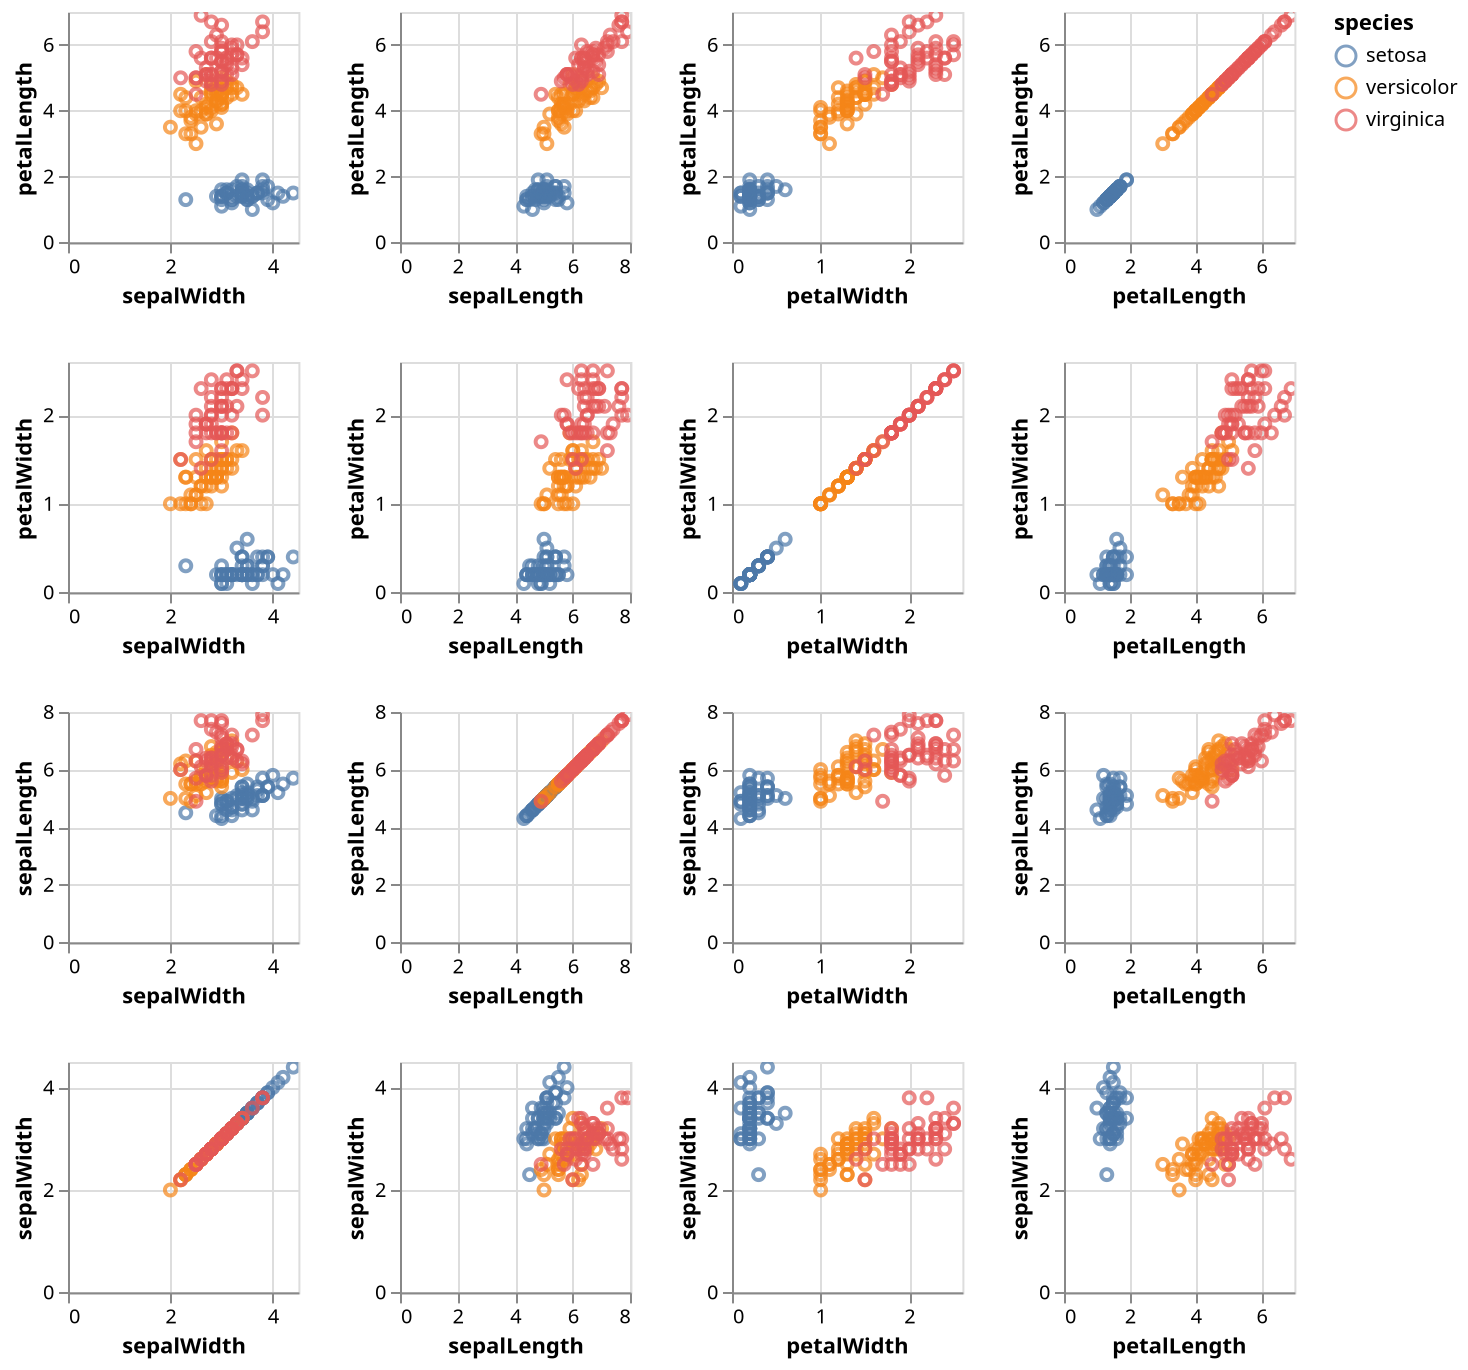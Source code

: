 {"$schema": "https://vega.github.io/schema/vega-lite/v2.json", "repeat": {"row": ["petalLength", "petalWidth", "sepalLength", "sepalWidth"], "column": ["sepalWidth", "sepalLength", "petalWidth", "petalLength"]}, "spec": {"mark": "point", "selection": {"brush": {"type": "interval", "resolve": "union", "on": "[mousedown[event.shiftKey], window:mouseup] > window:mousemove!", "translate": "[mousedown[event.shiftKey], window:mouseup] > window:mousemove!", "zoom": "wheel![event.shiftKey]"}, "grid": {"type": "interval", "resolve": "global", "bind": "scales", "translate": "[mousedown[!event.shiftKey], window:mouseup] > window:mousemove!", "zoom": "wheel![!event.shiftKey]"}}, "encoding": {"x": {"field": {"repeat": "column"}, "type": "quantitative"}, "y": {"field": {"repeat": "row"}, "type": "quantitative"}, "color": {"condition": {"selection": "brush", "field": "species", "type": "nominal"}, "value": "grey"}}, "width": 115.2, "height": 115.2}, "data": {"values": [{"petalLength": 1.4, "petalWidth": 0.2, "sepalLength": 5.1, "sepalWidth": 3.5, "species": "setosa"}, {"petalLength": 1.4, "petalWidth": 0.2, "sepalLength": 4.9, "sepalWidth": 3.0, "species": "setosa"}, {"petalLength": 1.3, "petalWidth": 0.2, "sepalLength": 4.7, "sepalWidth": 3.2, "species": "setosa"}, {"petalLength": 1.5, "petalWidth": 0.2, "sepalLength": 4.6, "sepalWidth": 3.1, "species": "setosa"}, {"petalLength": 1.4, "petalWidth": 0.2, "sepalLength": 5.0, "sepalWidth": 3.6, "species": "setosa"}, {"petalLength": 1.7000000000000002, "petalWidth": 0.4, "sepalLength": 5.4, "sepalWidth": 3.9, "species": "setosa"}, {"petalLength": 1.4, "petalWidth": 0.30000000000000004, "sepalLength": 4.6, "sepalWidth": 3.4, "species": "setosa"}, {"petalLength": 1.5, "petalWidth": 0.2, "sepalLength": 5.0, "sepalWidth": 3.4, "species": "setosa"}, {"petalLength": 1.4, "petalWidth": 0.2, "sepalLength": 4.4, "sepalWidth": 2.9, "species": "setosa"}, {"petalLength": 1.5, "petalWidth": 0.1, "sepalLength": 4.9, "sepalWidth": 3.1, "species": "setosa"}, {"petalLength": 1.5, "petalWidth": 0.2, "sepalLength": 5.4, "sepalWidth": 3.7, "species": "setosa"}, {"petalLength": 1.6, "petalWidth": 0.2, "sepalLength": 4.8, "sepalWidth": 3.4, "species": "setosa"}, {"petalLength": 1.4, "petalWidth": 0.1, "sepalLength": 4.8, "sepalWidth": 3.0, "species": "setosa"}, {"petalLength": 1.1, "petalWidth": 0.1, "sepalLength": 4.3, "sepalWidth": 3.0, "species": "setosa"}, {"petalLength": 1.2, "petalWidth": 0.2, "sepalLength": 5.8, "sepalWidth": 4.0, "species": "setosa"}, {"petalLength": 1.5, "petalWidth": 0.4, "sepalLength": 5.7, "sepalWidth": 4.4, "species": "setosa"}, {"petalLength": 1.3, "petalWidth": 0.4, "sepalLength": 5.4, "sepalWidth": 3.9, "species": "setosa"}, {"petalLength": 1.4, "petalWidth": 0.30000000000000004, "sepalLength": 5.1, "sepalWidth": 3.5, "species": "setosa"}, {"petalLength": 1.7000000000000002, "petalWidth": 0.30000000000000004, "sepalLength": 5.7, "sepalWidth": 3.8, "species": "setosa"}, {"petalLength": 1.5, "petalWidth": 0.30000000000000004, "sepalLength": 5.1, "sepalWidth": 3.8, "species": "setosa"}, {"petalLength": 1.7000000000000002, "petalWidth": 0.2, "sepalLength": 5.4, "sepalWidth": 3.4, "species": "setosa"}, {"petalLength": 1.5, "petalWidth": 0.4, "sepalLength": 5.1, "sepalWidth": 3.7, "species": "setosa"}, {"petalLength": 1.0, "petalWidth": 0.2, "sepalLength": 4.6, "sepalWidth": 3.6, "species": "setosa"}, {"petalLength": 1.7000000000000002, "petalWidth": 0.5, "sepalLength": 5.1, "sepalWidth": 3.3, "species": "setosa"}, {"petalLength": 1.9, "petalWidth": 0.2, "sepalLength": 4.8, "sepalWidth": 3.4, "species": "setosa"}, {"petalLength": 1.6, "petalWidth": 0.2, "sepalLength": 5.0, "sepalWidth": 3.0, "species": "setosa"}, {"petalLength": 1.6, "petalWidth": 0.4, "sepalLength": 5.0, "sepalWidth": 3.4, "species": "setosa"}, {"petalLength": 1.5, "petalWidth": 0.2, "sepalLength": 5.2, "sepalWidth": 3.5, "species": "setosa"}, {"petalLength": 1.4, "petalWidth": 0.2, "sepalLength": 5.2, "sepalWidth": 3.4, "species": "setosa"}, {"petalLength": 1.6, "petalWidth": 0.2, "sepalLength": 4.7, "sepalWidth": 3.2, "species": "setosa"}, {"petalLength": 1.6, "petalWidth": 0.2, "sepalLength": 4.8, "sepalWidth": 3.1, "species": "setosa"}, {"petalLength": 1.5, "petalWidth": 0.4, "sepalLength": 5.4, "sepalWidth": 3.4, "species": "setosa"}, {"petalLength": 1.5, "petalWidth": 0.1, "sepalLength": 5.2, "sepalWidth": 4.1, "species": "setosa"}, {"petalLength": 1.4, "petalWidth": 0.2, "sepalLength": 5.5, "sepalWidth": 4.2, "species": "setosa"}, {"petalLength": 1.5, "petalWidth": 0.2, "sepalLength": 4.9, "sepalWidth": 3.1, "species": "setosa"}, {"petalLength": 1.2, "petalWidth": 0.2, "sepalLength": 5.0, "sepalWidth": 3.2, "species": "setosa"}, {"petalLength": 1.3, "petalWidth": 0.2, "sepalLength": 5.5, "sepalWidth": 3.5, "species": "setosa"}, {"petalLength": 1.4, "petalWidth": 0.1, "sepalLength": 4.9, "sepalWidth": 3.6, "species": "setosa"}, {"petalLength": 1.3, "petalWidth": 0.2, "sepalLength": 4.4, "sepalWidth": 3.0, "species": "setosa"}, {"petalLength": 1.5, "petalWidth": 0.2, "sepalLength": 5.1, "sepalWidth": 3.4, "species": "setosa"}, {"petalLength": 1.3, "petalWidth": 0.30000000000000004, "sepalLength": 5.0, "sepalWidth": 3.5, "species": "setosa"}, {"petalLength": 1.3, "petalWidth": 0.30000000000000004, "sepalLength": 4.5, "sepalWidth": 2.3, "species": "setosa"}, {"petalLength": 1.3, "petalWidth": 0.2, "sepalLength": 4.4, "sepalWidth": 3.2, "species": "setosa"}, {"petalLength": 1.6, "petalWidth": 0.6000000000000001, "sepalLength": 5.0, "sepalWidth": 3.5, "species": "setosa"}, {"petalLength": 1.9, "petalWidth": 0.4, "sepalLength": 5.1, "sepalWidth": 3.8, "species": "setosa"}, {"petalLength": 1.4, "petalWidth": 0.30000000000000004, "sepalLength": 4.8, "sepalWidth": 3.0, "species": "setosa"}, {"petalLength": 1.6, "petalWidth": 0.2, "sepalLength": 5.1, "sepalWidth": 3.8, "species": "setosa"}, {"petalLength": 1.4, "petalWidth": 0.2, "sepalLength": 4.6, "sepalWidth": 3.2, "species": "setosa"}, {"petalLength": 1.5, "petalWidth": 0.2, "sepalLength": 5.3, "sepalWidth": 3.7, "species": "setosa"}, {"petalLength": 1.4, "petalWidth": 0.2, "sepalLength": 5.0, "sepalWidth": 3.3, "species": "setosa"}, {"petalLength": 4.7, "petalWidth": 1.4, "sepalLength": 7.0, "sepalWidth": 3.2, "species": "versicolor"}, {"petalLength": 4.5, "petalWidth": 1.5, "sepalLength": 6.4, "sepalWidth": 3.2, "species": "versicolor"}, {"petalLength": 4.9, "petalWidth": 1.5, "sepalLength": 6.9, "sepalWidth": 3.1, "species": "versicolor"}, {"petalLength": 4.0, "petalWidth": 1.3, "sepalLength": 5.5, "sepalWidth": 2.3, "species": "versicolor"}, {"petalLength": 4.6, "petalWidth": 1.5, "sepalLength": 6.5, "sepalWidth": 2.8, "species": "versicolor"}, {"petalLength": 4.5, "petalWidth": 1.3, "sepalLength": 5.7, "sepalWidth": 2.8, "species": "versicolor"}, {"petalLength": 4.7, "petalWidth": 1.6, "sepalLength": 6.3, "sepalWidth": 3.3, "species": "versicolor"}, {"petalLength": 3.3, "petalWidth": 1.0, "sepalLength": 4.9, "sepalWidth": 2.4, "species": "versicolor"}, {"petalLength": 4.6, "petalWidth": 1.3, "sepalLength": 6.6, "sepalWidth": 2.9, "species": "versicolor"}, {"petalLength": 3.9, "petalWidth": 1.4, "sepalLength": 5.2, "sepalWidth": 2.7, "species": "versicolor"}, {"petalLength": 3.5, "petalWidth": 1.0, "sepalLength": 5.0, "sepalWidth": 2.0, "species": "versicolor"}, {"petalLength": 4.2, "petalWidth": 1.5, "sepalLength": 5.9, "sepalWidth": 3.0, "species": "versicolor"}, {"petalLength": 4.0, "petalWidth": 1.0, "sepalLength": 6.0, "sepalWidth": 2.2, "species": "versicolor"}, {"petalLength": 4.7, "petalWidth": 1.4, "sepalLength": 6.1, "sepalWidth": 2.9, "species": "versicolor"}, {"petalLength": 3.6, "petalWidth": 1.3, "sepalLength": 5.6, "sepalWidth": 2.9, "species": "versicolor"}, {"petalLength": 4.4, "petalWidth": 1.4, "sepalLength": 6.7, "sepalWidth": 3.1, "species": "versicolor"}, {"petalLength": 4.5, "petalWidth": 1.5, "sepalLength": 5.6, "sepalWidth": 3.0, "species": "versicolor"}, {"petalLength": 4.1, "petalWidth": 1.0, "sepalLength": 5.8, "sepalWidth": 2.7, "species": "versicolor"}, {"petalLength": 4.5, "petalWidth": 1.5, "sepalLength": 6.2, "sepalWidth": 2.2, "species": "versicolor"}, {"petalLength": 3.9, "petalWidth": 1.1, "sepalLength": 5.6, "sepalWidth": 2.5, "species": "versicolor"}, {"petalLength": 4.8, "petalWidth": 1.8, "sepalLength": 5.9, "sepalWidth": 3.2, "species": "versicolor"}, {"petalLength": 4.0, "petalWidth": 1.3, "sepalLength": 6.1, "sepalWidth": 2.8, "species": "versicolor"}, {"petalLength": 4.9, "petalWidth": 1.5, "sepalLength": 6.3, "sepalWidth": 2.5, "species": "versicolor"}, {"petalLength": 4.7, "petalWidth": 1.2, "sepalLength": 6.1, "sepalWidth": 2.8, "species": "versicolor"}, {"petalLength": 4.3, "petalWidth": 1.3, "sepalLength": 6.4, "sepalWidth": 2.9, "species": "versicolor"}, {"petalLength": 4.4, "petalWidth": 1.4, "sepalLength": 6.6, "sepalWidth": 3.0, "species": "versicolor"}, {"petalLength": 4.8, "petalWidth": 1.4, "sepalLength": 6.8, "sepalWidth": 2.8, "species": "versicolor"}, {"petalLength": 5.0, "petalWidth": 1.7000000000000002, "sepalLength": 6.7, "sepalWidth": 3.0, "species": "versicolor"}, {"petalLength": 4.5, "petalWidth": 1.5, "sepalLength": 6.0, "sepalWidth": 2.9, "species": "versicolor"}, {"petalLength": 3.5, "petalWidth": 1.0, "sepalLength": 5.7, "sepalWidth": 2.6, "species": "versicolor"}, {"petalLength": 3.8, "petalWidth": 1.1, "sepalLength": 5.5, "sepalWidth": 2.4, "species": "versicolor"}, {"petalLength": 3.7, "petalWidth": 1.0, "sepalLength": 5.5, "sepalWidth": 2.4, "species": "versicolor"}, {"petalLength": 3.9, "petalWidth": 1.2, "sepalLength": 5.8, "sepalWidth": 2.7, "species": "versicolor"}, {"petalLength": 5.1, "petalWidth": 1.6, "sepalLength": 6.0, "sepalWidth": 2.7, "species": "versicolor"}, {"petalLength": 4.5, "petalWidth": 1.5, "sepalLength": 5.4, "sepalWidth": 3.0, "species": "versicolor"}, {"petalLength": 4.5, "petalWidth": 1.6, "sepalLength": 6.0, "sepalWidth": 3.4, "species": "versicolor"}, {"petalLength": 4.7, "petalWidth": 1.5, "sepalLength": 6.7, "sepalWidth": 3.1, "species": "versicolor"}, {"petalLength": 4.4, "petalWidth": 1.3, "sepalLength": 6.3, "sepalWidth": 2.3, "species": "versicolor"}, {"petalLength": 4.1, "petalWidth": 1.3, "sepalLength": 5.6, "sepalWidth": 3.0, "species": "versicolor"}, {"petalLength": 4.0, "petalWidth": 1.3, "sepalLength": 5.5, "sepalWidth": 2.5, "species": "versicolor"}, {"petalLength": 4.4, "petalWidth": 1.2, "sepalLength": 5.5, "sepalWidth": 2.6, "species": "versicolor"}, {"petalLength": 4.6, "petalWidth": 1.4, "sepalLength": 6.1, "sepalWidth": 3.0, "species": "versicolor"}, {"petalLength": 4.0, "petalWidth": 1.2, "sepalLength": 5.8, "sepalWidth": 2.6, "species": "versicolor"}, {"petalLength": 3.3, "petalWidth": 1.0, "sepalLength": 5.0, "sepalWidth": 2.3, "species": "versicolor"}, {"petalLength": 4.2, "petalWidth": 1.3, "sepalLength": 5.6, "sepalWidth": 2.7, "species": "versicolor"}, {"petalLength": 4.2, "petalWidth": 1.2, "sepalLength": 5.7, "sepalWidth": 3.0, "species": "versicolor"}, {"petalLength": 4.2, "petalWidth": 1.3, "sepalLength": 5.7, "sepalWidth": 2.9, "species": "versicolor"}, {"petalLength": 4.3, "petalWidth": 1.3, "sepalLength": 6.2, "sepalWidth": 2.9, "species": "versicolor"}, {"petalLength": 3.0, "petalWidth": 1.1, "sepalLength": 5.1, "sepalWidth": 2.5, "species": "versicolor"}, {"petalLength": 4.1, "petalWidth": 1.3, "sepalLength": 5.7, "sepalWidth": 2.8, "species": "versicolor"}, {"petalLength": 6.0, "petalWidth": 2.5, "sepalLength": 6.3, "sepalWidth": 3.3, "species": "virginica"}, {"petalLength": 5.1, "petalWidth": 1.9, "sepalLength": 5.8, "sepalWidth": 2.7, "species": "virginica"}, {"petalLength": 5.9, "petalWidth": 2.1, "sepalLength": 7.1, "sepalWidth": 3.0, "species": "virginica"}, {"petalLength": 5.6, "petalWidth": 1.8, "sepalLength": 6.3, "sepalWidth": 2.9, "species": "virginica"}, {"petalLength": 5.8, "petalWidth": 2.2, "sepalLength": 6.5, "sepalWidth": 3.0, "species": "virginica"}, {"petalLength": 6.6, "petalWidth": 2.1, "sepalLength": 7.6, "sepalWidth": 3.0, "species": "virginica"}, {"petalLength": 4.5, "petalWidth": 1.7000000000000002, "sepalLength": 4.9, "sepalWidth": 2.5, "species": "virginica"}, {"petalLength": 6.3, "petalWidth": 1.8, "sepalLength": 7.3, "sepalWidth": 2.9, "species": "virginica"}, {"petalLength": 5.8, "petalWidth": 1.8, "sepalLength": 6.7, "sepalWidth": 2.5, "species": "virginica"}, {"petalLength": 6.1, "petalWidth": 2.5, "sepalLength": 7.2, "sepalWidth": 3.6, "species": "virginica"}, {"petalLength": 5.1, "petalWidth": 2.0, "sepalLength": 6.5, "sepalWidth": 3.2, "species": "virginica"}, {"petalLength": 5.3, "petalWidth": 1.9, "sepalLength": 6.4, "sepalWidth": 2.7, "species": "virginica"}, {"petalLength": 5.5, "petalWidth": 2.1, "sepalLength": 6.8, "sepalWidth": 3.0, "species": "virginica"}, {"petalLength": 5.0, "petalWidth": 2.0, "sepalLength": 5.7, "sepalWidth": 2.5, "species": "virginica"}, {"petalLength": 5.1, "petalWidth": 2.4, "sepalLength": 5.8, "sepalWidth": 2.8, "species": "virginica"}, {"petalLength": 5.3, "petalWidth": 2.3, "sepalLength": 6.4, "sepalWidth": 3.2, "species": "virginica"}, {"petalLength": 5.5, "petalWidth": 1.8, "sepalLength": 6.5, "sepalWidth": 3.0, "species": "virginica"}, {"petalLength": 6.7, "petalWidth": 2.2, "sepalLength": 7.7, "sepalWidth": 3.8, "species": "virginica"}, {"petalLength": 6.9, "petalWidth": 2.3, "sepalLength": 7.7, "sepalWidth": 2.6, "species": "virginica"}, {"petalLength": 5.0, "petalWidth": 1.5, "sepalLength": 6.0, "sepalWidth": 2.2, "species": "virginica"}, {"petalLength": 5.7, "petalWidth": 2.3, "sepalLength": 6.9, "sepalWidth": 3.2, "species": "virginica"}, {"petalLength": 4.9, "petalWidth": 2.0, "sepalLength": 5.6, "sepalWidth": 2.8, "species": "virginica"}, {"petalLength": 6.7, "petalWidth": 2.0, "sepalLength": 7.7, "sepalWidth": 2.8, "species": "virginica"}, {"petalLength": 4.9, "petalWidth": 1.8, "sepalLength": 6.3, "sepalWidth": 2.7, "species": "virginica"}, {"petalLength": 5.7, "petalWidth": 2.1, "sepalLength": 6.7, "sepalWidth": 3.3, "species": "virginica"}, {"petalLength": 6.0, "petalWidth": 1.8, "sepalLength": 7.2, "sepalWidth": 3.2, "species": "virginica"}, {"petalLength": 4.8, "petalWidth": 1.8, "sepalLength": 6.2, "sepalWidth": 2.8, "species": "virginica"}, {"petalLength": 4.9, "petalWidth": 1.8, "sepalLength": 6.1, "sepalWidth": 3.0, "species": "virginica"}, {"petalLength": 5.6, "petalWidth": 2.1, "sepalLength": 6.4, "sepalWidth": 2.8, "species": "virginica"}, {"petalLength": 5.8, "petalWidth": 1.6, "sepalLength": 7.2, "sepalWidth": 3.0, "species": "virginica"}, {"petalLength": 6.1, "petalWidth": 1.9, "sepalLength": 7.4, "sepalWidth": 2.8, "species": "virginica"}, {"petalLength": 6.4, "petalWidth": 2.0, "sepalLength": 7.9, "sepalWidth": 3.8, "species": "virginica"}, {"petalLength": 5.6, "petalWidth": 2.2, "sepalLength": 6.4, "sepalWidth": 2.8, "species": "virginica"}, {"petalLength": 5.1, "petalWidth": 1.5, "sepalLength": 6.3, "sepalWidth": 2.8, "species": "virginica"}, {"petalLength": 5.6, "petalWidth": 1.4, "sepalLength": 6.1, "sepalWidth": 2.6, "species": "virginica"}, {"petalLength": 6.1, "petalWidth": 2.3, "sepalLength": 7.7, "sepalWidth": 3.0, "species": "virginica"}, {"petalLength": 5.6, "petalWidth": 2.4, "sepalLength": 6.3, "sepalWidth": 3.4, "species": "virginica"}, {"petalLength": 5.5, "petalWidth": 1.8, "sepalLength": 6.4, "sepalWidth": 3.1, "species": "virginica"}, {"petalLength": 4.8, "petalWidth": 1.8, "sepalLength": 6.0, "sepalWidth": 3.0, "species": "virginica"}, {"petalLength": 5.4, "petalWidth": 2.1, "sepalLength": 6.9, "sepalWidth": 3.1, "species": "virginica"}, {"petalLength": 5.6, "petalWidth": 2.4, "sepalLength": 6.7, "sepalWidth": 3.1, "species": "virginica"}, {"petalLength": 5.1, "petalWidth": 2.3, "sepalLength": 6.9, "sepalWidth": 3.1, "species": "virginica"}, {"petalLength": 5.1, "petalWidth": 1.9, "sepalLength": 5.8, "sepalWidth": 2.7, "species": "virginica"}, {"petalLength": 5.9, "petalWidth": 2.3, "sepalLength": 6.8, "sepalWidth": 3.2, "species": "virginica"}, {"petalLength": 5.7, "petalWidth": 2.5, "sepalLength": 6.7, "sepalWidth": 3.3, "species": "virginica"}, {"petalLength": 5.2, "petalWidth": 2.3, "sepalLength": 6.7, "sepalWidth": 3.0, "species": "virginica"}, {"petalLength": 5.0, "petalWidth": 1.9, "sepalLength": 6.3, "sepalWidth": 2.5, "species": "virginica"}, {"petalLength": 5.2, "petalWidth": 2.0, "sepalLength": 6.5, "sepalWidth": 3.0, "species": "virginica"}, {"petalLength": 5.4, "petalWidth": 2.3, "sepalLength": 6.2, "sepalWidth": 3.4, "species": "virginica"}, {"petalLength": 5.1, "petalWidth": 1.8, "sepalLength": 5.9, "sepalWidth": 3.0, "species": "virginica"}]}}